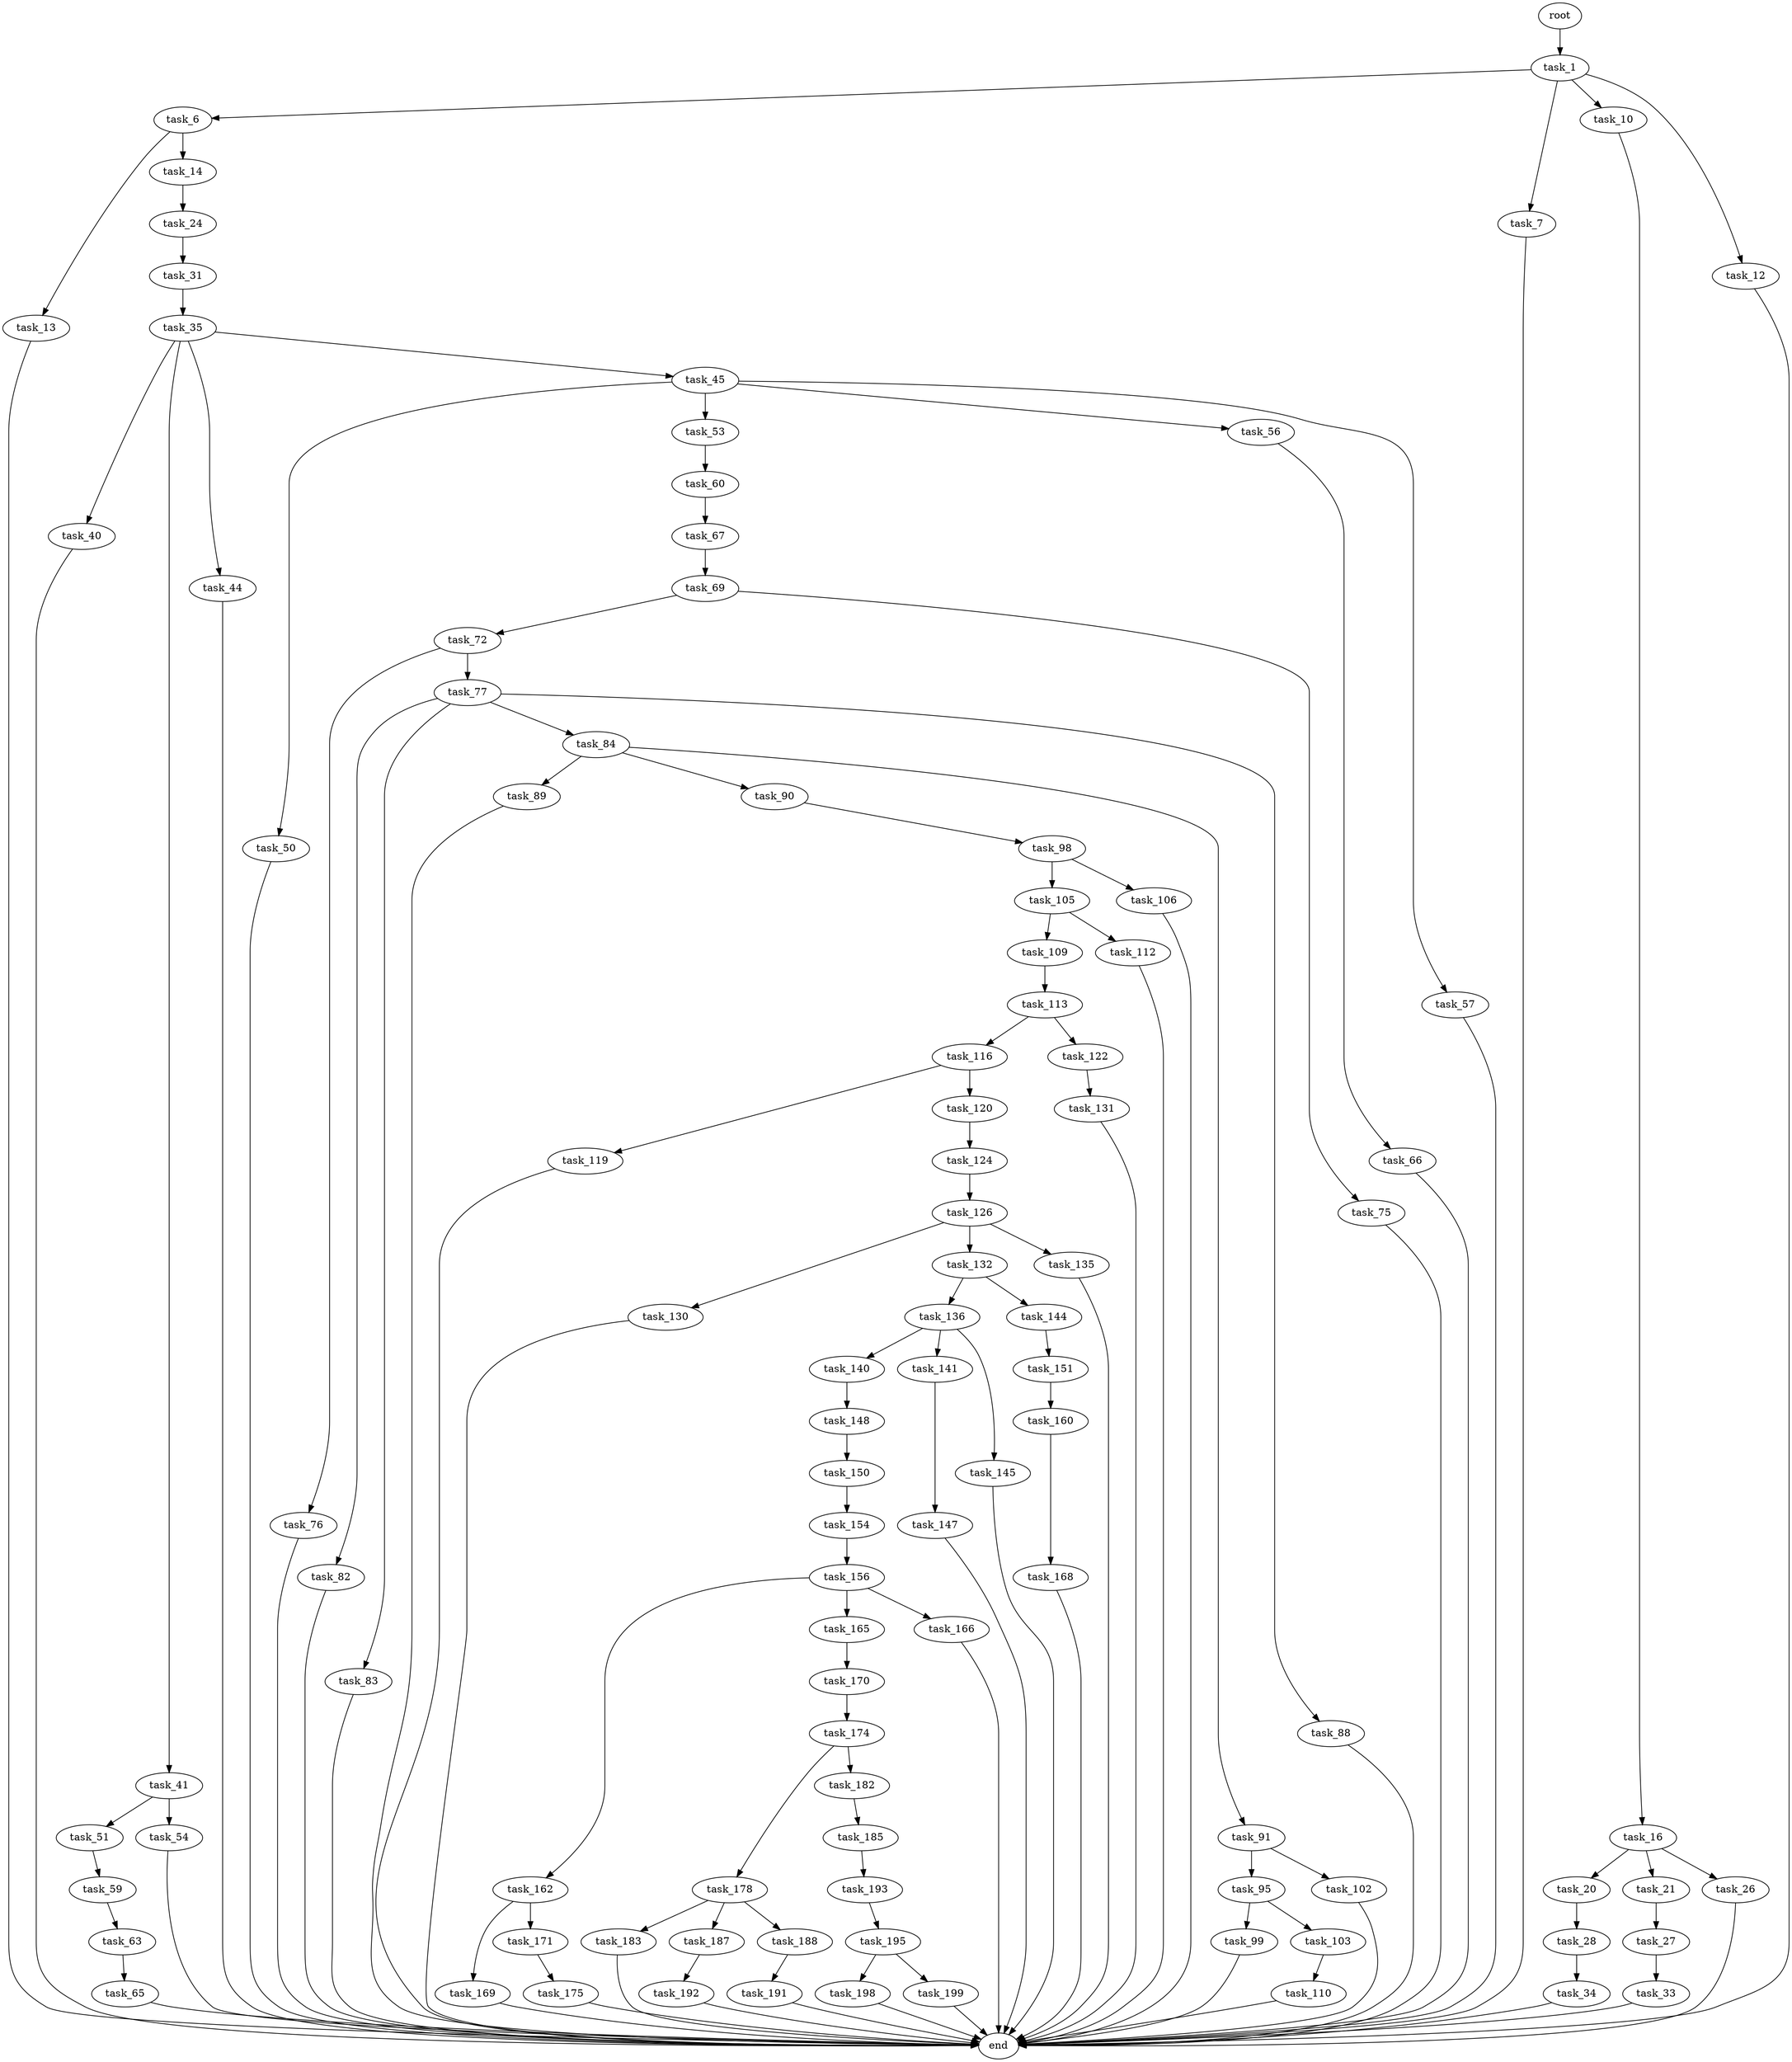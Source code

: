 digraph G {
  root [size="0.000000"];
  task_1 [size="702853356317.000000"];
  task_6 [size="68719476736.000000"];
  task_7 [size="229637842505.000000"];
  task_10 [size="8589934592.000000"];
  task_12 [size="5957026320.000000"];
  task_13 [size="231226359060.000000"];
  task_14 [size="10631045230.000000"];
  end [size="0.000000"];
  task_16 [size="201111925332.000000"];
  task_24 [size="198359886556.000000"];
  task_20 [size="8589934592.000000"];
  task_21 [size="9621344803.000000"];
  task_26 [size="1073741824000.000000"];
  task_28 [size="2389465888.000000"];
  task_27 [size="8589934592.000000"];
  task_31 [size="1073741824000.000000"];
  task_33 [size="523675069112.000000"];
  task_34 [size="3268348469.000000"];
  task_35 [size="1073741824000.000000"];
  task_40 [size="397792330875.000000"];
  task_41 [size="5610256128.000000"];
  task_44 [size="10995101076.000000"];
  task_45 [size="482417991434.000000"];
  task_51 [size="9212659727.000000"];
  task_54 [size="626103762130.000000"];
  task_50 [size="368293445632.000000"];
  task_53 [size="276758413809.000000"];
  task_56 [size="891998970737.000000"];
  task_57 [size="1005828485.000000"];
  task_59 [size="1985957263.000000"];
  task_60 [size="134217728000.000000"];
  task_66 [size="158758741788.000000"];
  task_63 [size="32040282697.000000"];
  task_67 [size="368293445632.000000"];
  task_65 [size="120455771611.000000"];
  task_69 [size="7922353422.000000"];
  task_72 [size="78557578356.000000"];
  task_75 [size="6206779990.000000"];
  task_76 [size="72884121600.000000"];
  task_77 [size="368293445632.000000"];
  task_82 [size="2719607836.000000"];
  task_83 [size="231928233984.000000"];
  task_84 [size="9954394359.000000"];
  task_88 [size="8589934592.000000"];
  task_89 [size="782757789696.000000"];
  task_90 [size="11453170666.000000"];
  task_91 [size="321708715432.000000"];
  task_98 [size="12018755729.000000"];
  task_95 [size="6967157536.000000"];
  task_102 [size="735062936.000000"];
  task_99 [size="31495114387.000000"];
  task_103 [size="101517221777.000000"];
  task_105 [size="544912821.000000"];
  task_106 [size="8589934592.000000"];
  task_110 [size="549755813888.000000"];
  task_109 [size="876959814744.000000"];
  task_112 [size="549755813888.000000"];
  task_113 [size="43690430462.000000"];
  task_116 [size="1270610499906.000000"];
  task_122 [size="782757789696.000000"];
  task_119 [size="11740052577.000000"];
  task_120 [size="4490648877.000000"];
  task_124 [size="114189998208.000000"];
  task_131 [size="134217728000.000000"];
  task_126 [size="1841996971.000000"];
  task_130 [size="28991029248.000000"];
  task_132 [size="25305949604.000000"];
  task_135 [size="782757789696.000000"];
  task_136 [size="231928233984.000000"];
  task_144 [size="312101048192.000000"];
  task_140 [size="8875136032.000000"];
  task_141 [size="28991029248.000000"];
  task_145 [size="68719476736.000000"];
  task_148 [size="28991029248.000000"];
  task_147 [size="2829711848.000000"];
  task_151 [size="10143541018.000000"];
  task_150 [size="8589934592.000000"];
  task_154 [size="1543393511.000000"];
  task_160 [size="82784488776.000000"];
  task_156 [size="181264947016.000000"];
  task_162 [size="1073741824000.000000"];
  task_165 [size="37081968652.000000"];
  task_166 [size="1073741824000.000000"];
  task_168 [size="68719476736.000000"];
  task_169 [size="28991029248.000000"];
  task_171 [size="18252206802.000000"];
  task_170 [size="24127317498.000000"];
  task_174 [size="15817821497.000000"];
  task_175 [size="9523569046.000000"];
  task_178 [size="8589934592.000000"];
  task_182 [size="8589934592.000000"];
  task_183 [size="7603969846.000000"];
  task_187 [size="231928233984.000000"];
  task_188 [size="5911479459.000000"];
  task_185 [size="14269301489.000000"];
  task_193 [size="27223359938.000000"];
  task_192 [size="68719476736.000000"];
  task_191 [size="4382898850.000000"];
  task_195 [size="7356500469.000000"];
  task_198 [size="782757789696.000000"];
  task_199 [size="33656287522.000000"];

  root -> task_1 [size="1.000000"];
  task_1 -> task_6 [size="679477248.000000"];
  task_1 -> task_7 [size="679477248.000000"];
  task_1 -> task_10 [size="679477248.000000"];
  task_1 -> task_12 [size="679477248.000000"];
  task_6 -> task_13 [size="134217728.000000"];
  task_6 -> task_14 [size="134217728.000000"];
  task_7 -> end [size="1.000000"];
  task_10 -> task_16 [size="33554432.000000"];
  task_12 -> end [size="1.000000"];
  task_13 -> end [size="1.000000"];
  task_14 -> task_24 [size="209715200.000000"];
  task_16 -> task_20 [size="134217728.000000"];
  task_16 -> task_21 [size="134217728.000000"];
  task_16 -> task_26 [size="134217728.000000"];
  task_24 -> task_31 [size="536870912.000000"];
  task_20 -> task_28 [size="33554432.000000"];
  task_21 -> task_27 [size="838860800.000000"];
  task_26 -> end [size="1.000000"];
  task_28 -> task_34 [size="134217728.000000"];
  task_27 -> task_33 [size="33554432.000000"];
  task_31 -> task_35 [size="838860800.000000"];
  task_33 -> end [size="1.000000"];
  task_34 -> end [size="1.000000"];
  task_35 -> task_40 [size="838860800.000000"];
  task_35 -> task_41 [size="838860800.000000"];
  task_35 -> task_44 [size="838860800.000000"];
  task_35 -> task_45 [size="838860800.000000"];
  task_40 -> end [size="1.000000"];
  task_41 -> task_51 [size="209715200.000000"];
  task_41 -> task_54 [size="209715200.000000"];
  task_44 -> end [size="1.000000"];
  task_45 -> task_50 [size="301989888.000000"];
  task_45 -> task_53 [size="301989888.000000"];
  task_45 -> task_56 [size="301989888.000000"];
  task_45 -> task_57 [size="301989888.000000"];
  task_51 -> task_59 [size="411041792.000000"];
  task_54 -> end [size="1.000000"];
  task_50 -> end [size="1.000000"];
  task_53 -> task_60 [size="679477248.000000"];
  task_56 -> task_66 [size="679477248.000000"];
  task_57 -> end [size="1.000000"];
  task_59 -> task_63 [size="75497472.000000"];
  task_60 -> task_67 [size="209715200.000000"];
  task_66 -> end [size="1.000000"];
  task_63 -> task_65 [size="75497472.000000"];
  task_67 -> task_69 [size="411041792.000000"];
  task_65 -> end [size="1.000000"];
  task_69 -> task_72 [size="536870912.000000"];
  task_69 -> task_75 [size="536870912.000000"];
  task_72 -> task_76 [size="75497472.000000"];
  task_72 -> task_77 [size="75497472.000000"];
  task_75 -> end [size="1.000000"];
  task_76 -> end [size="1.000000"];
  task_77 -> task_82 [size="411041792.000000"];
  task_77 -> task_83 [size="411041792.000000"];
  task_77 -> task_84 [size="411041792.000000"];
  task_77 -> task_88 [size="411041792.000000"];
  task_82 -> end [size="1.000000"];
  task_83 -> end [size="1.000000"];
  task_84 -> task_89 [size="33554432.000000"];
  task_84 -> task_90 [size="33554432.000000"];
  task_84 -> task_91 [size="33554432.000000"];
  task_88 -> end [size="1.000000"];
  task_89 -> end [size="1.000000"];
  task_90 -> task_98 [size="301989888.000000"];
  task_91 -> task_95 [size="536870912.000000"];
  task_91 -> task_102 [size="536870912.000000"];
  task_98 -> task_105 [size="209715200.000000"];
  task_98 -> task_106 [size="209715200.000000"];
  task_95 -> task_99 [size="301989888.000000"];
  task_95 -> task_103 [size="301989888.000000"];
  task_102 -> end [size="1.000000"];
  task_99 -> end [size="1.000000"];
  task_103 -> task_110 [size="75497472.000000"];
  task_105 -> task_109 [size="33554432.000000"];
  task_105 -> task_112 [size="33554432.000000"];
  task_106 -> end [size="1.000000"];
  task_110 -> end [size="1.000000"];
  task_109 -> task_113 [size="536870912.000000"];
  task_112 -> end [size="1.000000"];
  task_113 -> task_116 [size="33554432.000000"];
  task_113 -> task_122 [size="33554432.000000"];
  task_116 -> task_119 [size="838860800.000000"];
  task_116 -> task_120 [size="838860800.000000"];
  task_122 -> task_131 [size="679477248.000000"];
  task_119 -> end [size="1.000000"];
  task_120 -> task_124 [size="209715200.000000"];
  task_124 -> task_126 [size="536870912.000000"];
  task_131 -> end [size="1.000000"];
  task_126 -> task_130 [size="75497472.000000"];
  task_126 -> task_132 [size="75497472.000000"];
  task_126 -> task_135 [size="75497472.000000"];
  task_130 -> end [size="1.000000"];
  task_132 -> task_136 [size="411041792.000000"];
  task_132 -> task_144 [size="411041792.000000"];
  task_135 -> end [size="1.000000"];
  task_136 -> task_140 [size="301989888.000000"];
  task_136 -> task_141 [size="301989888.000000"];
  task_136 -> task_145 [size="301989888.000000"];
  task_144 -> task_151 [size="209715200.000000"];
  task_140 -> task_148 [size="209715200.000000"];
  task_141 -> task_147 [size="75497472.000000"];
  task_145 -> end [size="1.000000"];
  task_148 -> task_150 [size="75497472.000000"];
  task_147 -> end [size="1.000000"];
  task_151 -> task_160 [size="411041792.000000"];
  task_150 -> task_154 [size="33554432.000000"];
  task_154 -> task_156 [size="33554432.000000"];
  task_160 -> task_168 [size="134217728.000000"];
  task_156 -> task_162 [size="301989888.000000"];
  task_156 -> task_165 [size="301989888.000000"];
  task_156 -> task_166 [size="301989888.000000"];
  task_162 -> task_169 [size="838860800.000000"];
  task_162 -> task_171 [size="838860800.000000"];
  task_165 -> task_170 [size="679477248.000000"];
  task_166 -> end [size="1.000000"];
  task_168 -> end [size="1.000000"];
  task_169 -> end [size="1.000000"];
  task_171 -> task_175 [size="536870912.000000"];
  task_170 -> task_174 [size="536870912.000000"];
  task_174 -> task_178 [size="838860800.000000"];
  task_174 -> task_182 [size="838860800.000000"];
  task_175 -> end [size="1.000000"];
  task_178 -> task_183 [size="33554432.000000"];
  task_178 -> task_187 [size="33554432.000000"];
  task_178 -> task_188 [size="33554432.000000"];
  task_182 -> task_185 [size="33554432.000000"];
  task_183 -> end [size="1.000000"];
  task_187 -> task_192 [size="301989888.000000"];
  task_188 -> task_191 [size="301989888.000000"];
  task_185 -> task_193 [size="75497472.000000"];
  task_193 -> task_195 [size="838860800.000000"];
  task_192 -> end [size="1.000000"];
  task_191 -> end [size="1.000000"];
  task_195 -> task_198 [size="838860800.000000"];
  task_195 -> task_199 [size="838860800.000000"];
  task_198 -> end [size="1.000000"];
  task_199 -> end [size="1.000000"];
}
